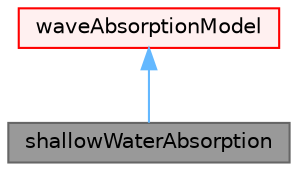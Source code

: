 digraph "shallowWaterAbsorption"
{
 // LATEX_PDF_SIZE
  bgcolor="transparent";
  edge [fontname=Helvetica,fontsize=10,labelfontname=Helvetica,labelfontsize=10];
  node [fontname=Helvetica,fontsize=10,shape=box,height=0.2,width=0.4];
  Node1 [id="Node000001",label="shallowWaterAbsorption",height=0.2,width=0.4,color="gray40", fillcolor="grey60", style="filled", fontcolor="black",tooltip=" "];
  Node2 -> Node1 [id="edge1_Node000001_Node000002",dir="back",color="steelblue1",style="solid",tooltip=" "];
  Node2 [id="Node000002",label="waveAbsorptionModel",height=0.2,width=0.4,color="red", fillcolor="#FFF0F0", style="filled",URL="$classFoam_1_1waveModels_1_1waveAbsorptionModel.html",tooltip=" "];
}
